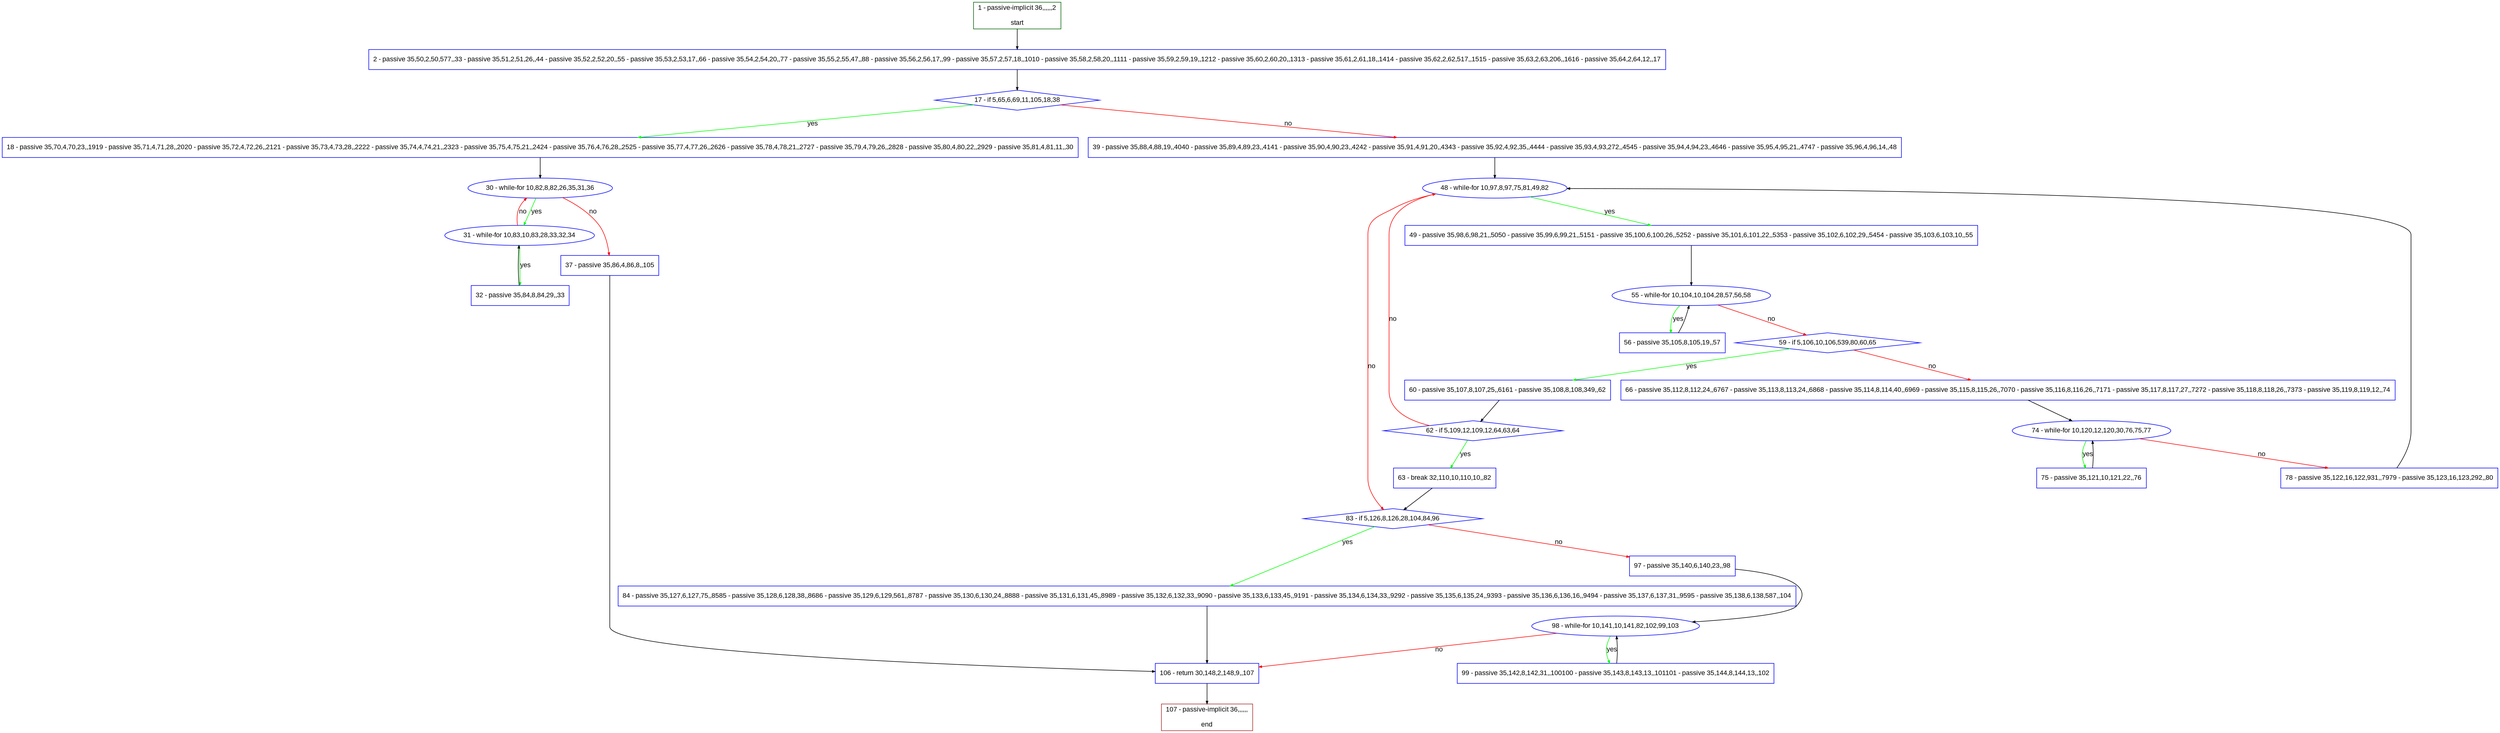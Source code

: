 digraph "" {
  graph [pack="true", label="", fontsize="12", packmode="clust", fontname="Arial", fillcolor="#FFFFCC", bgcolor="white", style="rounded,filled", compound="true"];
  node [node_initialized="no", label="", color="grey", fontsize="12", fillcolor="white", fontname="Arial", style="filled", shape="rectangle", compound="true", fixedsize="false"];
  edge [fontcolor="black", arrowhead="normal", arrowtail="none", arrowsize="0.5", ltail="", label="", color="black", fontsize="12", lhead="", fontname="Arial", dir="forward", compound="true"];
  __N1 [label="2 - passive 35,50,2,50,577,,33 - passive 35,51,2,51,26,,44 - passive 35,52,2,52,20,,55 - passive 35,53,2,53,17,,66 - passive 35,54,2,54,20,,77 - passive 35,55,2,55,47,,88 - passive 35,56,2,56,17,,99 - passive 35,57,2,57,18,,1010 - passive 35,58,2,58,20,,1111 - passive 35,59,2,59,19,,1212 - passive 35,60,2,60,20,,1313 - passive 35,61,2,61,18,,1414 - passive 35,62,2,62,517,,1515 - passive 35,63,2,63,206,,1616 - passive 35,64,2,64,12,,17", color="#0000ff", fillcolor="#ffffff", style="filled", shape="box"];
  __N2 [label="1 - passive-implicit 36,,,,,,2\n\nstart", color="#006400", fillcolor="#ffffff", style="filled", shape="box"];
  __N3 [label="17 - if 5,65,6,69,11,105,18,38", color="#0000ff", fillcolor="#ffffff", style="filled", shape="diamond"];
  __N4 [label="18 - passive 35,70,4,70,23,,1919 - passive 35,71,4,71,28,,2020 - passive 35,72,4,72,26,,2121 - passive 35,73,4,73,28,,2222 - passive 35,74,4,74,21,,2323 - passive 35,75,4,75,21,,2424 - passive 35,76,4,76,28,,2525 - passive 35,77,4,77,26,,2626 - passive 35,78,4,78,21,,2727 - passive 35,79,4,79,26,,2828 - passive 35,80,4,80,22,,2929 - passive 35,81,4,81,11,,30", color="#0000ff", fillcolor="#ffffff", style="filled", shape="box"];
  __N5 [label="39 - passive 35,88,4,88,19,,4040 - passive 35,89,4,89,23,,4141 - passive 35,90,4,90,23,,4242 - passive 35,91,4,91,20,,4343 - passive 35,92,4,92,35,,4444 - passive 35,93,4,93,272,,4545 - passive 35,94,4,94,23,,4646 - passive 35,95,4,95,21,,4747 - passive 35,96,4,96,14,,48", color="#0000ff", fillcolor="#ffffff", style="filled", shape="box"];
  __N6 [label="30 - while-for 10,82,8,82,26,35,31,36", color="#0000ff", fillcolor="#ffffff", style="filled", shape="oval"];
  __N7 [label="31 - while-for 10,83,10,83,28,33,32,34", color="#0000ff", fillcolor="#ffffff", style="filled", shape="oval"];
  __N8 [label="37 - passive 35,86,4,86,8,,105", color="#0000ff", fillcolor="#ffffff", style="filled", shape="box"];
  __N9 [label="32 - passive 35,84,8,84,29,,33", color="#0000ff", fillcolor="#ffffff", style="filled", shape="box"];
  __N10 [label="106 - return 30,148,2,148,9,,107", color="#0000ff", fillcolor="#ffffff", style="filled", shape="box"];
  __N11 [label="48 - while-for 10,97,8,97,75,81,49,82", color="#0000ff", fillcolor="#ffffff", style="filled", shape="oval"];
  __N12 [label="49 - passive 35,98,6,98,21,,5050 - passive 35,99,6,99,21,,5151 - passive 35,100,6,100,26,,5252 - passive 35,101,6,101,22,,5353 - passive 35,102,6,102,29,,5454 - passive 35,103,6,103,10,,55", color="#0000ff", fillcolor="#ffffff", style="filled", shape="box"];
  __N13 [label="83 - if 5,126,8,126,28,104,84,96", color="#0000ff", fillcolor="#ffffff", style="filled", shape="diamond"];
  __N14 [label="55 - while-for 10,104,10,104,28,57,56,58", color="#0000ff", fillcolor="#ffffff", style="filled", shape="oval"];
  __N15 [label="56 - passive 35,105,8,105,19,,57", color="#0000ff", fillcolor="#ffffff", style="filled", shape="box"];
  __N16 [label="59 - if 5,106,10,106,539,80,60,65", color="#0000ff", fillcolor="#ffffff", style="filled", shape="diamond"];
  __N17 [label="60 - passive 35,107,8,107,25,,6161 - passive 35,108,8,108,349,,62", color="#0000ff", fillcolor="#ffffff", style="filled", shape="box"];
  __N18 [label="66 - passive 35,112,8,112,24,,6767 - passive 35,113,8,113,24,,6868 - passive 35,114,8,114,40,,6969 - passive 35,115,8,115,26,,7070 - passive 35,116,8,116,26,,7171 - passive 35,117,8,117,27,,7272 - passive 35,118,8,118,26,,7373 - passive 35,119,8,119,12,,74", color="#0000ff", fillcolor="#ffffff", style="filled", shape="box"];
  __N19 [label="62 - if 5,109,12,109,12,64,63,64", color="#0000ff", fillcolor="#ffffff", style="filled", shape="diamond"];
  __N20 [label="63 - break 32,110,10,110,10,,82", color="#0000ff", fillcolor="#ffffff", style="filled", shape="box"];
  __N21 [label="74 - while-for 10,120,12,120,30,76,75,77", color="#0000ff", fillcolor="#ffffff", style="filled", shape="oval"];
  __N22 [label="75 - passive 35,121,10,121,22,,76", color="#0000ff", fillcolor="#ffffff", style="filled", shape="box"];
  __N23 [label="78 - passive 35,122,16,122,931,,7979 - passive 35,123,16,123,292,,80", color="#0000ff", fillcolor="#ffffff", style="filled", shape="box"];
  __N24 [label="84 - passive 35,127,6,127,75,,8585 - passive 35,128,6,128,38,,8686 - passive 35,129,6,129,561,,8787 - passive 35,130,6,130,24,,8888 - passive 35,131,6,131,45,,8989 - passive 35,132,6,132,33,,9090 - passive 35,133,6,133,45,,9191 - passive 35,134,6,134,33,,9292 - passive 35,135,6,135,24,,9393 - passive 35,136,6,136,16,,9494 - passive 35,137,6,137,31,,9595 - passive 35,138,6,138,587,,104", color="#0000ff", fillcolor="#ffffff", style="filled", shape="box"];
  __N25 [label="97 - passive 35,140,6,140,23,,98", color="#0000ff", fillcolor="#ffffff", style="filled", shape="box"];
  __N26 [label="98 - while-for 10,141,10,141,82,102,99,103", color="#0000ff", fillcolor="#ffffff", style="filled", shape="oval"];
  __N27 [label="99 - passive 35,142,8,142,31,,100100 - passive 35,143,8,143,13,,101101 - passive 35,144,8,144,13,,102", color="#0000ff", fillcolor="#ffffff", style="filled", shape="box"];
  __N28 [label="107 - passive-implicit 36,,,,,,\n\nend", color="#a52a2a", fillcolor="#ffffff", style="filled", shape="box"];
  __N2 -> __N1 [arrowhead="normal", arrowtail="none", color="#000000", label="", dir="forward"];
  __N1 -> __N3 [arrowhead="normal", arrowtail="none", color="#000000", label="", dir="forward"];
  __N3 -> __N4 [arrowhead="normal", arrowtail="none", color="#00ff00", label="yes", dir="forward"];
  __N3 -> __N5 [arrowhead="normal", arrowtail="none", color="#ff0000", label="no", dir="forward"];
  __N4 -> __N6 [arrowhead="normal", arrowtail="none", color="#000000", label="", dir="forward"];
  __N6 -> __N7 [arrowhead="normal", arrowtail="none", color="#00ff00", label="yes", dir="forward"];
  __N7 -> __N6 [arrowhead="normal", arrowtail="none", color="#ff0000", label="no", dir="forward"];
  __N6 -> __N8 [arrowhead="normal", arrowtail="none", color="#ff0000", label="no", dir="forward"];
  __N7 -> __N9 [arrowhead="normal", arrowtail="none", color="#00ff00", label="yes", dir="forward"];
  __N9 -> __N7 [arrowhead="normal", arrowtail="none", color="#000000", label="", dir="forward"];
  __N8 -> __N10 [arrowhead="normal", arrowtail="none", color="#000000", label="", dir="forward"];
  __N5 -> __N11 [arrowhead="normal", arrowtail="none", color="#000000", label="", dir="forward"];
  __N11 -> __N12 [arrowhead="normal", arrowtail="none", color="#00ff00", label="yes", dir="forward"];
  __N11 -> __N13 [arrowhead="normal", arrowtail="none", color="#ff0000", label="no", dir="forward"];
  __N12 -> __N14 [arrowhead="normal", arrowtail="none", color="#000000", label="", dir="forward"];
  __N14 -> __N15 [arrowhead="normal", arrowtail="none", color="#00ff00", label="yes", dir="forward"];
  __N15 -> __N14 [arrowhead="normal", arrowtail="none", color="#000000", label="", dir="forward"];
  __N14 -> __N16 [arrowhead="normal", arrowtail="none", color="#ff0000", label="no", dir="forward"];
  __N16 -> __N17 [arrowhead="normal", arrowtail="none", color="#00ff00", label="yes", dir="forward"];
  __N16 -> __N18 [arrowhead="normal", arrowtail="none", color="#ff0000", label="no", dir="forward"];
  __N17 -> __N19 [arrowhead="normal", arrowtail="none", color="#000000", label="", dir="forward"];
  __N19 -> __N11 [arrowhead="normal", arrowtail="none", color="#ff0000", label="no", dir="forward"];
  __N19 -> __N20 [arrowhead="normal", arrowtail="none", color="#00ff00", label="yes", dir="forward"];
  __N20 -> __N13 [arrowhead="normal", arrowtail="none", color="#000000", label="", dir="forward"];
  __N18 -> __N21 [arrowhead="normal", arrowtail="none", color="#000000", label="", dir="forward"];
  __N21 -> __N22 [arrowhead="normal", arrowtail="none", color="#00ff00", label="yes", dir="forward"];
  __N22 -> __N21 [arrowhead="normal", arrowtail="none", color="#000000", label="", dir="forward"];
  __N21 -> __N23 [arrowhead="normal", arrowtail="none", color="#ff0000", label="no", dir="forward"];
  __N23 -> __N11 [arrowhead="normal", arrowtail="none", color="#000000", label="", dir="forward"];
  __N13 -> __N24 [arrowhead="normal", arrowtail="none", color="#00ff00", label="yes", dir="forward"];
  __N13 -> __N25 [arrowhead="normal", arrowtail="none", color="#ff0000", label="no", dir="forward"];
  __N24 -> __N10 [arrowhead="normal", arrowtail="none", color="#000000", label="", dir="forward"];
  __N25 -> __N26 [arrowhead="normal", arrowtail="none", color="#000000", label="", dir="forward"];
  __N26 -> __N27 [arrowhead="normal", arrowtail="none", color="#00ff00", label="yes", dir="forward"];
  __N27 -> __N26 [arrowhead="normal", arrowtail="none", color="#000000", label="", dir="forward"];
  __N26 -> __N10 [arrowhead="normal", arrowtail="none", color="#ff0000", label="no", dir="forward"];
  __N10 -> __N28 [arrowhead="normal", arrowtail="none", color="#000000", label="", dir="forward"];
}
